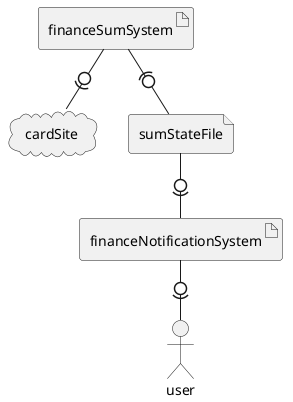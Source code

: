 @startuml

artifact financeSumSystem
cloud cardSite
 financeSumSystem -0)- cardSite
file sumStateFile
 financeSumSystem -(0- sumStateFile
artifact financeNotificationSystem
 sumStateFile -0)- financeNotificationSystem
actor user
  financeNotificationSystem -0)- user

@enduml